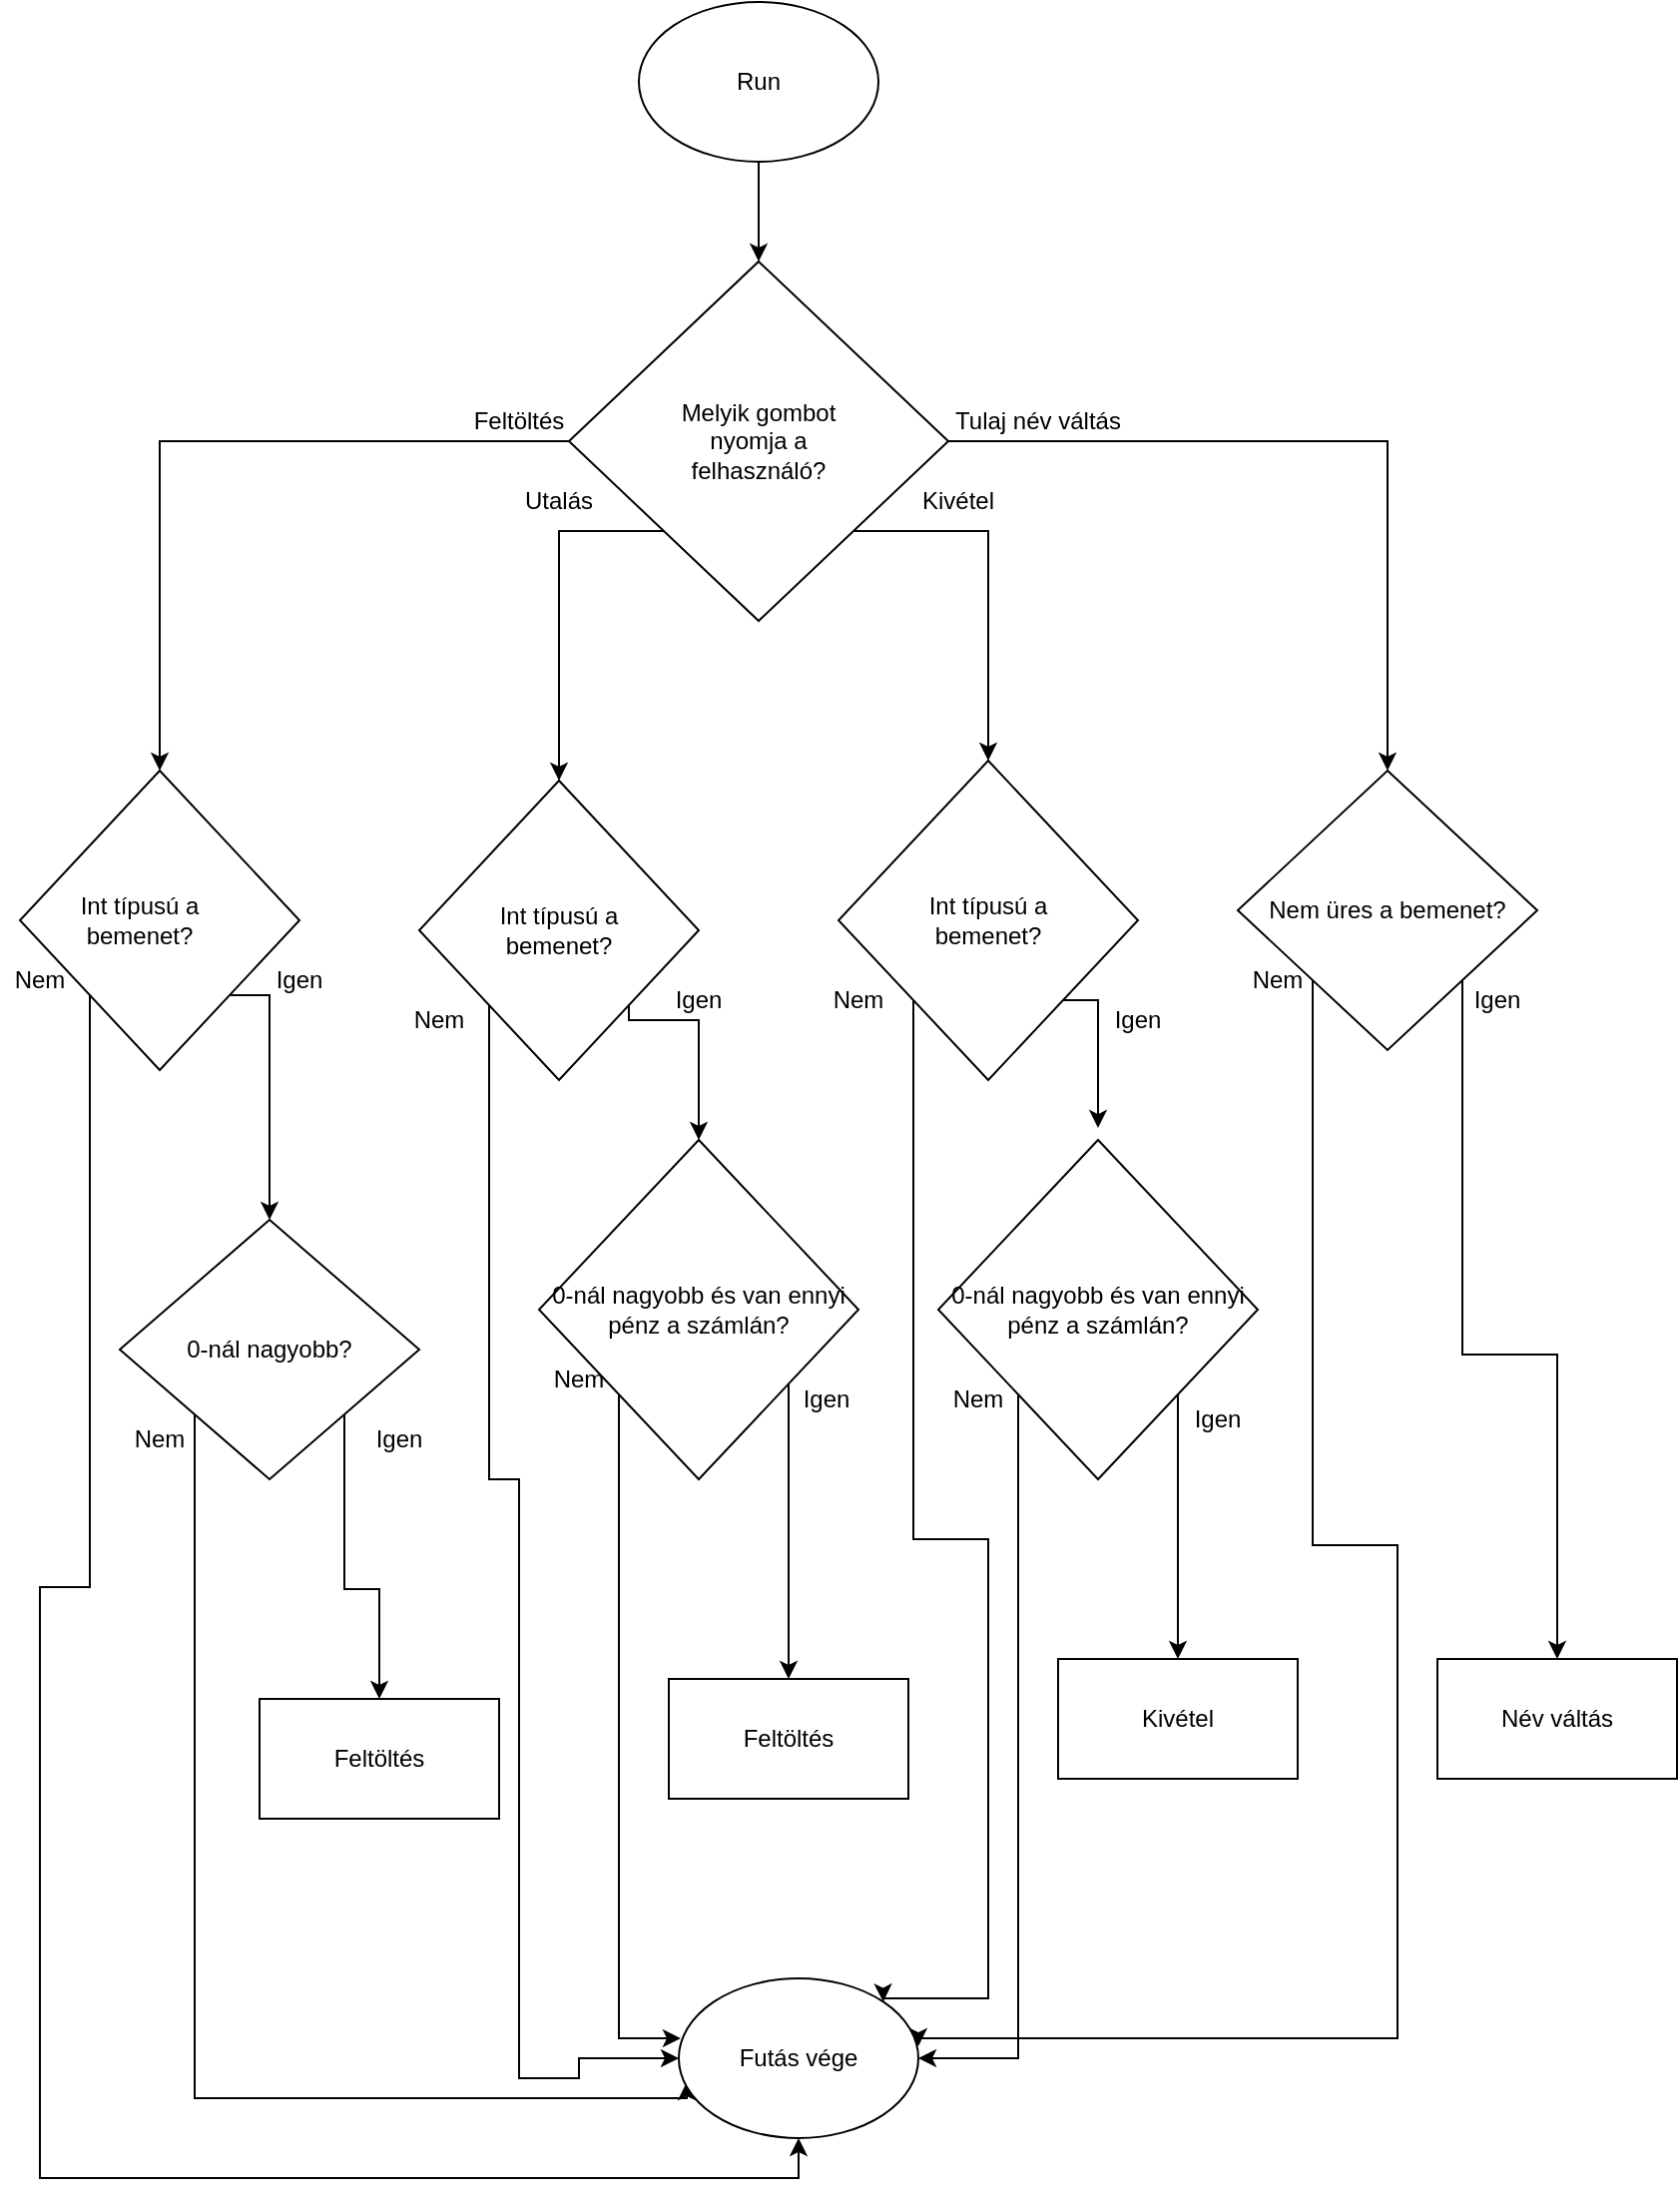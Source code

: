 <mxfile version="14.6.10" type="device"><diagram id="RVf1WRjYL6p-lNhFYUmX" name="Page-1"><mxGraphModel dx="1422" dy="791" grid="1" gridSize="10" guides="1" tooltips="1" connect="1" arrows="1" fold="1" page="1" pageScale="1" pageWidth="827" pageHeight="1169" math="0" shadow="0"><root><mxCell id="0"/><mxCell id="1" parent="0"/><mxCell id="RGNyt4telo50yvdd_NBc-5" style="edgeStyle=orthogonalEdgeStyle;rounded=0;orthogonalLoop=1;jettySize=auto;html=1;exitX=0.5;exitY=1;exitDx=0;exitDy=0;entryX=0.5;entryY=0;entryDx=0;entryDy=0;" edge="1" parent="1" source="RGNyt4telo50yvdd_NBc-1" target="RGNyt4telo50yvdd_NBc-3"><mxGeometry relative="1" as="geometry"/></mxCell><mxCell id="RGNyt4telo50yvdd_NBc-1" value="" style="ellipse;whiteSpace=wrap;html=1;" vertex="1" parent="1"><mxGeometry x="340" y="30" width="120" height="80" as="geometry"/></mxCell><mxCell id="RGNyt4telo50yvdd_NBc-2" value="Run" style="text;html=1;strokeColor=none;fillColor=none;align=center;verticalAlign=middle;whiteSpace=wrap;rounded=0;" vertex="1" parent="1"><mxGeometry x="380" y="60" width="40" height="20" as="geometry"/></mxCell><mxCell id="RGNyt4telo50yvdd_NBc-10" style="edgeStyle=orthogonalEdgeStyle;rounded=0;orthogonalLoop=1;jettySize=auto;html=1;exitX=0;exitY=1;exitDx=0;exitDy=0;entryX=0.5;entryY=0;entryDx=0;entryDy=0;" edge="1" parent="1" source="RGNyt4telo50yvdd_NBc-3" target="RGNyt4telo50yvdd_NBc-7"><mxGeometry relative="1" as="geometry"><Array as="points"><mxPoint x="300" y="295"/></Array></mxGeometry></mxCell><mxCell id="RGNyt4telo50yvdd_NBc-11" style="edgeStyle=orthogonalEdgeStyle;rounded=0;orthogonalLoop=1;jettySize=auto;html=1;exitX=1;exitY=1;exitDx=0;exitDy=0;" edge="1" parent="1" source="RGNyt4telo50yvdd_NBc-3" target="RGNyt4telo50yvdd_NBc-8"><mxGeometry relative="1" as="geometry"><Array as="points"><mxPoint x="515" y="295"/></Array></mxGeometry></mxCell><mxCell id="RGNyt4telo50yvdd_NBc-12" style="edgeStyle=orthogonalEdgeStyle;rounded=0;orthogonalLoop=1;jettySize=auto;html=1;exitX=1;exitY=0.5;exitDx=0;exitDy=0;entryX=0.5;entryY=0;entryDx=0;entryDy=0;" edge="1" parent="1" source="RGNyt4telo50yvdd_NBc-3" target="RGNyt4telo50yvdd_NBc-9"><mxGeometry relative="1" as="geometry"/></mxCell><mxCell id="RGNyt4telo50yvdd_NBc-13" style="edgeStyle=orthogonalEdgeStyle;rounded=0;orthogonalLoop=1;jettySize=auto;html=1;exitX=0;exitY=0.5;exitDx=0;exitDy=0;entryX=0.5;entryY=0;entryDx=0;entryDy=0;" edge="1" parent="1" source="RGNyt4telo50yvdd_NBc-3" target="RGNyt4telo50yvdd_NBc-6"><mxGeometry relative="1" as="geometry"/></mxCell><mxCell id="RGNyt4telo50yvdd_NBc-3" value="" style="rhombus;whiteSpace=wrap;html=1;" vertex="1" parent="1"><mxGeometry x="305" y="160" width="190" height="180" as="geometry"/></mxCell><mxCell id="RGNyt4telo50yvdd_NBc-4" value="Melyik gombot nyomja a felhasználó?" style="text;html=1;strokeColor=none;fillColor=none;align=center;verticalAlign=middle;whiteSpace=wrap;rounded=0;" vertex="1" parent="1"><mxGeometry x="350" y="210" width="100" height="80" as="geometry"/></mxCell><mxCell id="RGNyt4telo50yvdd_NBc-22" style="edgeStyle=orthogonalEdgeStyle;rounded=0;orthogonalLoop=1;jettySize=auto;html=1;exitX=1;exitY=1;exitDx=0;exitDy=0;entryX=0.5;entryY=0;entryDx=0;entryDy=0;" edge="1" parent="1" source="RGNyt4telo50yvdd_NBc-7" target="RGNyt4telo50yvdd_NBc-20"><mxGeometry relative="1" as="geometry"><Array as="points"><mxPoint x="335" y="540"/><mxPoint x="370" y="540"/></Array></mxGeometry></mxCell><mxCell id="RGNyt4telo50yvdd_NBc-33" style="edgeStyle=orthogonalEdgeStyle;rounded=0;orthogonalLoop=1;jettySize=auto;html=1;exitX=1;exitY=1;exitDx=0;exitDy=0;entryX=0.5;entryY=0;entryDx=0;entryDy=0;" edge="1" parent="1" source="RGNyt4telo50yvdd_NBc-6" target="RGNyt4telo50yvdd_NBc-32"><mxGeometry relative="1" as="geometry"><Array as="points"><mxPoint x="155" y="528"/></Array></mxGeometry></mxCell><mxCell id="RGNyt4telo50yvdd_NBc-53" style="edgeStyle=orthogonalEdgeStyle;rounded=0;orthogonalLoop=1;jettySize=auto;html=1;exitX=0;exitY=1;exitDx=0;exitDy=0;entryX=0.5;entryY=1;entryDx=0;entryDy=0;" edge="1" parent="1" source="RGNyt4telo50yvdd_NBc-6" target="RGNyt4telo50yvdd_NBc-46"><mxGeometry relative="1" as="geometry"><mxPoint x="65" y="1120" as="targetPoint"/><Array as="points"><mxPoint x="65" y="824"/><mxPoint x="40" y="824"/><mxPoint x="40" y="1120"/><mxPoint x="420" y="1120"/></Array></mxGeometry></mxCell><mxCell id="RGNyt4telo50yvdd_NBc-6" value="" style="rhombus;whiteSpace=wrap;html=1;" vertex="1" parent="1"><mxGeometry x="30" y="415" width="140" height="150" as="geometry"/></mxCell><mxCell id="RGNyt4telo50yvdd_NBc-51" style="edgeStyle=orthogonalEdgeStyle;rounded=0;orthogonalLoop=1;jettySize=auto;html=1;exitX=0;exitY=1;exitDx=0;exitDy=0;entryX=0;entryY=0.5;entryDx=0;entryDy=0;" edge="1" parent="1" source="RGNyt4telo50yvdd_NBc-7" target="RGNyt4telo50yvdd_NBc-46"><mxGeometry relative="1" as="geometry"><mxPoint x="310" y="970" as="targetPoint"/><Array as="points"><mxPoint x="265" y="770"/><mxPoint x="280" y="770"/><mxPoint x="280" y="1070"/><mxPoint x="310" y="1070"/><mxPoint x="310" y="1060"/></Array></mxGeometry></mxCell><mxCell id="RGNyt4telo50yvdd_NBc-7" value="" style="rhombus;whiteSpace=wrap;html=1;" vertex="1" parent="1"><mxGeometry x="230" y="420" width="140" height="150" as="geometry"/></mxCell><mxCell id="RGNyt4telo50yvdd_NBc-31" style="edgeStyle=orthogonalEdgeStyle;rounded=0;orthogonalLoop=1;jettySize=auto;html=1;exitX=1;exitY=1;exitDx=0;exitDy=0;entryX=0.5;entryY=-0.035;entryDx=0;entryDy=0;entryPerimeter=0;" edge="1" parent="1" source="RGNyt4telo50yvdd_NBc-8" target="RGNyt4telo50yvdd_NBc-30"><mxGeometry relative="1" as="geometry"><Array as="points"><mxPoint x="570" y="530"/></Array></mxGeometry></mxCell><mxCell id="RGNyt4telo50yvdd_NBc-52" style="edgeStyle=orthogonalEdgeStyle;rounded=0;orthogonalLoop=1;jettySize=auto;html=1;exitX=0;exitY=1;exitDx=0;exitDy=0;entryX=1;entryY=0;entryDx=0;entryDy=0;" edge="1" parent="1" source="RGNyt4telo50yvdd_NBc-8" target="RGNyt4telo50yvdd_NBc-46"><mxGeometry relative="1" as="geometry"><mxPoint x="500" y="1030" as="targetPoint"/><Array as="points"><mxPoint x="478" y="800"/><mxPoint x="515" y="800"/><mxPoint x="515" y="1030"/><mxPoint x="462" y="1030"/></Array></mxGeometry></mxCell><mxCell id="RGNyt4telo50yvdd_NBc-8" value="" style="rhombus;whiteSpace=wrap;html=1;" vertex="1" parent="1"><mxGeometry x="440" y="410" width="150" height="160" as="geometry"/></mxCell><mxCell id="RGNyt4telo50yvdd_NBc-37" style="edgeStyle=orthogonalEdgeStyle;rounded=0;orthogonalLoop=1;jettySize=auto;html=1;exitX=1;exitY=1;exitDx=0;exitDy=0;entryX=0.5;entryY=0;entryDx=0;entryDy=0;" edge="1" parent="1" source="RGNyt4telo50yvdd_NBc-9" target="RGNyt4telo50yvdd_NBc-36"><mxGeometry relative="1" as="geometry"/></mxCell><mxCell id="RGNyt4telo50yvdd_NBc-50" style="edgeStyle=orthogonalEdgeStyle;rounded=0;orthogonalLoop=1;jettySize=auto;html=1;exitX=0;exitY=1;exitDx=0;exitDy=0;entryX=1;entryY=0.425;entryDx=0;entryDy=0;entryPerimeter=0;" edge="1" parent="1" source="RGNyt4telo50yvdd_NBc-9" target="RGNyt4telo50yvdd_NBc-46"><mxGeometry relative="1" as="geometry"><mxPoint x="710" y="1050" as="targetPoint"/><Array as="points"><mxPoint x="678" y="803"/><mxPoint x="720" y="803"/><mxPoint x="720" y="1050"/><mxPoint x="480" y="1050"/></Array></mxGeometry></mxCell><mxCell id="RGNyt4telo50yvdd_NBc-9" value="Nem üres a bemenet?" style="rhombus;whiteSpace=wrap;html=1;" vertex="1" parent="1"><mxGeometry x="640" y="415" width="150" height="140" as="geometry"/></mxCell><mxCell id="RGNyt4telo50yvdd_NBc-14" value="Feltöltés" style="text;html=1;strokeColor=none;fillColor=none;align=center;verticalAlign=middle;whiteSpace=wrap;rounded=0;" vertex="1" parent="1"><mxGeometry x="260" y="230" width="40" height="20" as="geometry"/></mxCell><mxCell id="RGNyt4telo50yvdd_NBc-15" value="Utalás" style="text;html=1;strokeColor=none;fillColor=none;align=center;verticalAlign=middle;whiteSpace=wrap;rounded=0;" vertex="1" parent="1"><mxGeometry x="280" y="270" width="40" height="20" as="geometry"/></mxCell><mxCell id="RGNyt4telo50yvdd_NBc-16" value="Kivétel" style="text;html=1;strokeColor=none;fillColor=none;align=center;verticalAlign=middle;whiteSpace=wrap;rounded=0;" vertex="1" parent="1"><mxGeometry x="480" y="270" width="40" height="20" as="geometry"/></mxCell><mxCell id="RGNyt4telo50yvdd_NBc-18" value="Tulaj név váltás" style="text;html=1;strokeColor=none;fillColor=none;align=center;verticalAlign=middle;whiteSpace=wrap;rounded=0;" vertex="1" parent="1"><mxGeometry x="490" y="230" width="100" height="20" as="geometry"/></mxCell><mxCell id="RGNyt4telo50yvdd_NBc-19" value="Int típusú a bemenet?" style="text;html=1;strokeColor=none;fillColor=none;align=center;verticalAlign=middle;whiteSpace=wrap;rounded=0;" vertex="1" parent="1"><mxGeometry x="50" y="480" width="80" height="20" as="geometry"/></mxCell><mxCell id="RGNyt4telo50yvdd_NBc-24" style="edgeStyle=orthogonalEdgeStyle;rounded=0;orthogonalLoop=1;jettySize=auto;html=1;exitX=1;exitY=1;exitDx=0;exitDy=0;entryX=0.5;entryY=0;entryDx=0;entryDy=0;" edge="1" parent="1" source="RGNyt4telo50yvdd_NBc-20" target="RGNyt4telo50yvdd_NBc-23"><mxGeometry relative="1" as="geometry"><Array as="points"><mxPoint x="410" y="718"/><mxPoint x="415" y="718"/></Array></mxGeometry></mxCell><mxCell id="RGNyt4telo50yvdd_NBc-47" style="edgeStyle=orthogonalEdgeStyle;rounded=0;orthogonalLoop=1;jettySize=auto;html=1;exitX=0;exitY=1;exitDx=0;exitDy=0;entryX=0.008;entryY=0.375;entryDx=0;entryDy=0;entryPerimeter=0;" edge="1" parent="1" source="RGNyt4telo50yvdd_NBc-20" target="RGNyt4telo50yvdd_NBc-46"><mxGeometry relative="1" as="geometry"/></mxCell><mxCell id="RGNyt4telo50yvdd_NBc-20" value="0-nál nagyobb és van ennyi pénz a számlán?" style="rhombus;whiteSpace=wrap;html=1;" vertex="1" parent="1"><mxGeometry x="290" y="600" width="160" height="170" as="geometry"/></mxCell><mxCell id="RGNyt4telo50yvdd_NBc-23" value="Feltöltés" style="rounded=0;whiteSpace=wrap;html=1;" vertex="1" parent="1"><mxGeometry x="355" y="870" width="120" height="60" as="geometry"/></mxCell><mxCell id="RGNyt4telo50yvdd_NBc-25" value="Igen" style="text;html=1;strokeColor=none;fillColor=none;align=center;verticalAlign=middle;whiteSpace=wrap;rounded=0;" vertex="1" parent="1"><mxGeometry x="150" y="510" width="40" height="20" as="geometry"/></mxCell><mxCell id="RGNyt4telo50yvdd_NBc-26" value="Igen" style="text;html=1;strokeColor=none;fillColor=none;align=center;verticalAlign=middle;whiteSpace=wrap;rounded=0;" vertex="1" parent="1"><mxGeometry x="414" y="720" width="40" height="20" as="geometry"/></mxCell><mxCell id="RGNyt4telo50yvdd_NBc-27" value="Int típusú a bemenet?" style="text;html=1;strokeColor=none;fillColor=none;align=center;verticalAlign=middle;whiteSpace=wrap;rounded=0;" vertex="1" parent="1"><mxGeometry x="260" y="485" width="80" height="20" as="geometry"/></mxCell><mxCell id="RGNyt4telo50yvdd_NBc-28" value="Int típusú a bemenet?" style="text;html=1;strokeColor=none;fillColor=none;align=center;verticalAlign=middle;whiteSpace=wrap;rounded=0;" vertex="1" parent="1"><mxGeometry x="475" y="480" width="80" height="20" as="geometry"/></mxCell><mxCell id="RGNyt4telo50yvdd_NBc-35" style="edgeStyle=orthogonalEdgeStyle;rounded=0;orthogonalLoop=1;jettySize=auto;html=1;exitX=1;exitY=1;exitDx=0;exitDy=0;entryX=0.5;entryY=0;entryDx=0;entryDy=0;" edge="1" parent="1" source="RGNyt4telo50yvdd_NBc-30" target="RGNyt4telo50yvdd_NBc-34"><mxGeometry relative="1" as="geometry"/></mxCell><mxCell id="RGNyt4telo50yvdd_NBc-49" style="edgeStyle=orthogonalEdgeStyle;rounded=0;orthogonalLoop=1;jettySize=auto;html=1;exitX=0;exitY=1;exitDx=0;exitDy=0;entryX=1;entryY=0.5;entryDx=0;entryDy=0;" edge="1" parent="1" source="RGNyt4telo50yvdd_NBc-30" target="RGNyt4telo50yvdd_NBc-46"><mxGeometry relative="1" as="geometry"><Array as="points"><mxPoint x="530" y="1060"/></Array></mxGeometry></mxCell><mxCell id="RGNyt4telo50yvdd_NBc-30" value="0-nál nagyobb és van ennyi pénz a számlán?" style="rhombus;whiteSpace=wrap;html=1;" vertex="1" parent="1"><mxGeometry x="490" y="600" width="160" height="170" as="geometry"/></mxCell><mxCell id="RGNyt4telo50yvdd_NBc-39" style="edgeStyle=orthogonalEdgeStyle;rounded=0;orthogonalLoop=1;jettySize=auto;html=1;exitX=1;exitY=1;exitDx=0;exitDy=0;entryX=0.5;entryY=0;entryDx=0;entryDy=0;" edge="1" parent="1" source="RGNyt4telo50yvdd_NBc-32" target="RGNyt4telo50yvdd_NBc-38"><mxGeometry relative="1" as="geometry"/></mxCell><mxCell id="RGNyt4telo50yvdd_NBc-48" style="edgeStyle=orthogonalEdgeStyle;rounded=0;orthogonalLoop=1;jettySize=auto;html=1;exitX=0;exitY=1;exitDx=0;exitDy=0;entryX=0.033;entryY=0.65;entryDx=0;entryDy=0;entryPerimeter=0;" edge="1" parent="1" source="RGNyt4telo50yvdd_NBc-32" target="RGNyt4telo50yvdd_NBc-46"><mxGeometry relative="1" as="geometry"><mxPoint x="118" y="1080" as="targetPoint"/><Array as="points"><mxPoint x="118" y="1080"/><mxPoint x="364" y="1080"/></Array></mxGeometry></mxCell><mxCell id="RGNyt4telo50yvdd_NBc-32" value="0-nál nagyobb?" style="rhombus;whiteSpace=wrap;html=1;" vertex="1" parent="1"><mxGeometry x="80" y="640" width="150" height="130" as="geometry"/></mxCell><mxCell id="RGNyt4telo50yvdd_NBc-34" value="Kivétel" style="rounded=0;whiteSpace=wrap;html=1;" vertex="1" parent="1"><mxGeometry x="550" y="860" width="120" height="60" as="geometry"/></mxCell><mxCell id="RGNyt4telo50yvdd_NBc-36" value="Név váltás" style="rounded=0;whiteSpace=wrap;html=1;" vertex="1" parent="1"><mxGeometry x="740" y="860" width="120" height="60" as="geometry"/></mxCell><mxCell id="RGNyt4telo50yvdd_NBc-38" value="Feltöltés" style="rounded=0;whiteSpace=wrap;html=1;" vertex="1" parent="1"><mxGeometry x="150" y="880" width="120" height="60" as="geometry"/></mxCell><mxCell id="RGNyt4telo50yvdd_NBc-40" value="Igen" style="text;html=1;strokeColor=none;fillColor=none;align=center;verticalAlign=middle;whiteSpace=wrap;rounded=0;" vertex="1" parent="1"><mxGeometry x="200" y="740" width="40" height="20" as="geometry"/></mxCell><mxCell id="RGNyt4telo50yvdd_NBc-42" value="Igen" style="text;html=1;strokeColor=none;fillColor=none;align=center;verticalAlign=middle;whiteSpace=wrap;rounded=0;" vertex="1" parent="1"><mxGeometry x="350" y="520" width="40" height="20" as="geometry"/></mxCell><mxCell id="RGNyt4telo50yvdd_NBc-43" value="Igen" style="text;html=1;strokeColor=none;fillColor=none;align=center;verticalAlign=middle;whiteSpace=wrap;rounded=0;" vertex="1" parent="1"><mxGeometry x="570" y="530" width="40" height="20" as="geometry"/></mxCell><mxCell id="RGNyt4telo50yvdd_NBc-44" value="Igen" style="text;html=1;strokeColor=none;fillColor=none;align=center;verticalAlign=middle;whiteSpace=wrap;rounded=0;" vertex="1" parent="1"><mxGeometry x="750" y="520" width="40" height="20" as="geometry"/></mxCell><mxCell id="RGNyt4telo50yvdd_NBc-45" value="Igen" style="text;html=1;strokeColor=none;fillColor=none;align=center;verticalAlign=middle;whiteSpace=wrap;rounded=0;" vertex="1" parent="1"><mxGeometry x="610" y="730" width="40" height="20" as="geometry"/></mxCell><mxCell id="RGNyt4telo50yvdd_NBc-46" value="Futás vége" style="ellipse;whiteSpace=wrap;html=1;" vertex="1" parent="1"><mxGeometry x="360" y="1020" width="120" height="80" as="geometry"/></mxCell><mxCell id="RGNyt4telo50yvdd_NBc-54" value="Nem" style="text;html=1;strokeColor=none;fillColor=none;align=center;verticalAlign=middle;whiteSpace=wrap;rounded=0;" vertex="1" parent="1"><mxGeometry x="640" y="510" width="40" height="20" as="geometry"/></mxCell><mxCell id="RGNyt4telo50yvdd_NBc-55" value="Nem" style="text;html=1;strokeColor=none;fillColor=none;align=center;verticalAlign=middle;whiteSpace=wrap;rounded=0;" vertex="1" parent="1"><mxGeometry x="80" y="740" width="40" height="20" as="geometry"/></mxCell><mxCell id="RGNyt4telo50yvdd_NBc-56" value="Nem" style="text;html=1;strokeColor=none;fillColor=none;align=center;verticalAlign=middle;whiteSpace=wrap;rounded=0;" vertex="1" parent="1"><mxGeometry x="220" y="530" width="40" height="20" as="geometry"/></mxCell><mxCell id="RGNyt4telo50yvdd_NBc-57" value="Nem" style="text;html=1;strokeColor=none;fillColor=none;align=center;verticalAlign=middle;whiteSpace=wrap;rounded=0;" vertex="1" parent="1"><mxGeometry x="430" y="520" width="40" height="20" as="geometry"/></mxCell><mxCell id="RGNyt4telo50yvdd_NBc-58" value="Nem" style="text;html=1;strokeColor=none;fillColor=none;align=center;verticalAlign=middle;whiteSpace=wrap;rounded=0;" vertex="1" parent="1"><mxGeometry x="490" y="720" width="40" height="20" as="geometry"/></mxCell><mxCell id="RGNyt4telo50yvdd_NBc-59" value="Nem" style="text;html=1;strokeColor=none;fillColor=none;align=center;verticalAlign=middle;whiteSpace=wrap;rounded=0;" vertex="1" parent="1"><mxGeometry x="20" y="510" width="40" height="20" as="geometry"/></mxCell><mxCell id="RGNyt4telo50yvdd_NBc-60" value="Nem" style="text;html=1;strokeColor=none;fillColor=none;align=center;verticalAlign=middle;whiteSpace=wrap;rounded=0;" vertex="1" parent="1"><mxGeometry x="290" y="710" width="40" height="20" as="geometry"/></mxCell></root></mxGraphModel></diagram></mxfile>